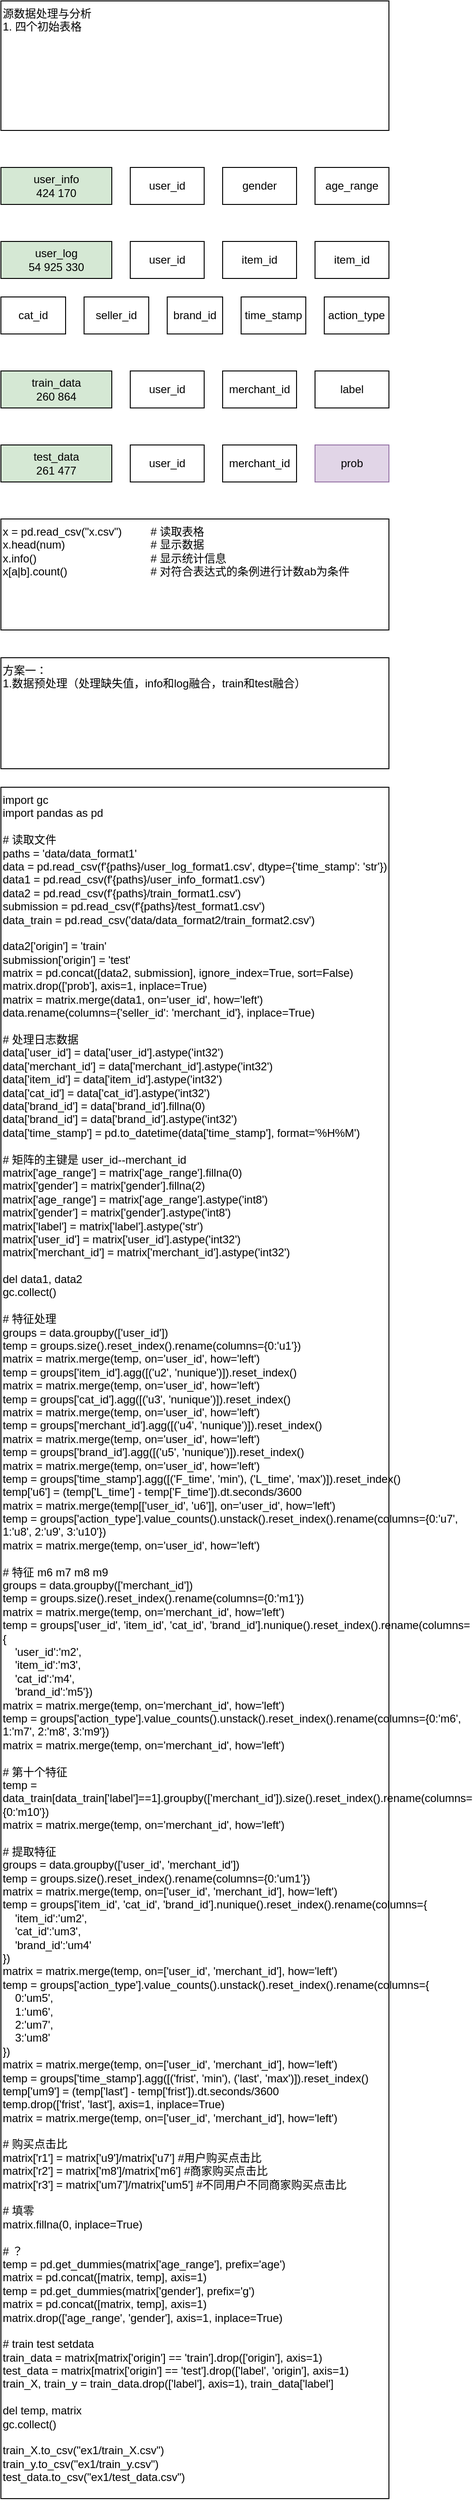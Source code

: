 <mxfile version="24.7.5">
  <diagram name="第 1 页" id="nSqqlTotFycrfwxX73Ba">
    <mxGraphModel dx="1555" dy="1033" grid="1" gridSize="10" guides="1" tooltips="1" connect="1" arrows="1" fold="1" page="0" pageScale="1" pageWidth="827" pageHeight="1169" math="0" shadow="0">
      <root>
        <mxCell id="0" />
        <mxCell id="1" parent="0" />
        <mxCell id="o0Hb8o0XORfrBRrqirPu-1" value="&lt;div style=&quot;&quot;&gt;&lt;span style=&quot;background-color: initial;&quot;&gt;源数据处理与分析&lt;/span&gt;&lt;/div&gt;&lt;div style=&quot;&quot;&gt;&lt;span style=&quot;background-color: initial;&quot;&gt;1. 四个初始表格&lt;/span&gt;&lt;/div&gt;&lt;div&gt;&lt;br&gt;&lt;/div&gt;" style="rounded=0;whiteSpace=wrap;html=1;align=left;verticalAlign=top;" parent="1" vertex="1">
          <mxGeometry x="-200" y="-340" width="420" height="140" as="geometry" />
        </mxCell>
        <mxCell id="o0Hb8o0XORfrBRrqirPu-2" value="user_info&lt;div&gt;424 170&lt;/div&gt;" style="rounded=0;whiteSpace=wrap;html=1;fillColor=#d5e8d4;strokeColor=#000000;" parent="1" vertex="1">
          <mxGeometry x="-200" y="-160" width="120" height="40" as="geometry" />
        </mxCell>
        <mxCell id="o0Hb8o0XORfrBRrqirPu-3" value="user_log&lt;div&gt;54 925 330&lt;/div&gt;" style="rounded=0;whiteSpace=wrap;html=1;fillColor=#d5e8d4;strokeColor=#000000;" parent="1" vertex="1">
          <mxGeometry x="-200" y="-80" width="120" height="40" as="geometry" />
        </mxCell>
        <mxCell id="o0Hb8o0XORfrBRrqirPu-4" value="train_data&lt;div&gt;260 864&lt;/div&gt;" style="rounded=0;whiteSpace=wrap;html=1;fillColor=#d5e8d4;strokeColor=#000000;" parent="1" vertex="1">
          <mxGeometry x="-200" y="60" width="120" height="40" as="geometry" />
        </mxCell>
        <mxCell id="o0Hb8o0XORfrBRrqirPu-5" value="test_data&lt;div&gt;261 477&lt;/div&gt;" style="rounded=0;whiteSpace=wrap;html=1;fillColor=#d5e8d4;strokeColor=#000000;" parent="1" vertex="1">
          <mxGeometry x="-200" y="140" width="120" height="40" as="geometry" />
        </mxCell>
        <mxCell id="o0Hb8o0XORfrBRrqirPu-6" value="x = pd.read_csv(&quot;x.csv&quot;)&lt;span style=&quot;white-space: pre;&quot;&gt;&#x9;&lt;/span&gt;&lt;span style=&quot;white-space: pre;&quot;&gt;&#x9;&lt;/span&gt;# 读取表格&lt;div&gt;x.head(num)&amp;nbsp; &amp;nbsp;&lt;span style=&quot;white-space: pre;&quot;&gt;&#x9;&lt;/span&gt;&lt;span style=&quot;white-space: pre;&quot;&gt;&#x9;&lt;/span&gt;&lt;span style=&quot;white-space: pre;&quot;&gt;&#x9;&lt;/span&gt;&lt;span style=&quot;white-space: pre;&quot;&gt;&#x9;&lt;/span&gt;# 显示数据&lt;/div&gt;&lt;div&gt;x.info()&lt;span style=&quot;white-space: pre;&quot;&gt;&#x9;&lt;/span&gt;&lt;span style=&quot;white-space: pre;&quot;&gt;&#x9;&lt;/span&gt;&lt;span style=&quot;white-space: pre;&quot;&gt;&#x9;&lt;/span&gt;&lt;span style=&quot;white-space: pre;&quot;&gt;&#x9;&lt;/span&gt;&lt;span style=&quot;white-space: pre;&quot;&gt;&#x9;&lt;/span&gt;# 显示统计信息&lt;/div&gt;&lt;div&gt;x[a|b].count()&lt;span style=&quot;white-space: pre;&quot;&gt;&#x9;&lt;/span&gt;&lt;span style=&quot;white-space: pre;&quot;&gt;&#x9;&lt;/span&gt;&lt;span style=&quot;white-space: pre;&quot;&gt;&#x9;&lt;/span&gt;&lt;span style=&quot;white-space: pre;&quot;&gt;&#x9;&lt;/span&gt;# 对符合表达式的条例进行计数ab为条件&lt;/div&gt;&lt;div&gt;&lt;br&gt;&lt;/div&gt;" style="rounded=0;whiteSpace=wrap;html=1;align=left;verticalAlign=top;" parent="1" vertex="1">
          <mxGeometry x="-200" y="220" width="420" height="120" as="geometry" />
        </mxCell>
        <mxCell id="o0Hb8o0XORfrBRrqirPu-7" value="age_range" style="rounded=0;whiteSpace=wrap;html=1;" parent="1" vertex="1">
          <mxGeometry x="140" y="-160" width="80" height="40" as="geometry" />
        </mxCell>
        <mxCell id="o0Hb8o0XORfrBRrqirPu-8" value="user_id" style="rounded=0;whiteSpace=wrap;html=1;" parent="1" vertex="1">
          <mxGeometry x="-60" y="-160" width="80" height="40" as="geometry" />
        </mxCell>
        <mxCell id="o0Hb8o0XORfrBRrqirPu-9" value="user_id" style="rounded=0;whiteSpace=wrap;html=1;" parent="1" vertex="1">
          <mxGeometry x="-60" y="-80" width="80" height="40" as="geometry" />
        </mxCell>
        <mxCell id="o0Hb8o0XORfrBRrqirPu-10" value="user_id" style="rounded=0;whiteSpace=wrap;html=1;" parent="1" vertex="1">
          <mxGeometry x="-60" y="60" width="80" height="40" as="geometry" />
        </mxCell>
        <mxCell id="o0Hb8o0XORfrBRrqirPu-11" value="gender" style="rounded=0;whiteSpace=wrap;html=1;" parent="1" vertex="1">
          <mxGeometry x="40" y="-160" width="80" height="40" as="geometry" />
        </mxCell>
        <mxCell id="o0Hb8o0XORfrBRrqirPu-12" value="merchant_id" style="rounded=0;whiteSpace=wrap;html=1;" parent="1" vertex="1">
          <mxGeometry x="40" y="60" width="80" height="40" as="geometry" />
        </mxCell>
        <mxCell id="o0Hb8o0XORfrBRrqirPu-13" value="label" style="rounded=0;whiteSpace=wrap;html=1;" parent="1" vertex="1">
          <mxGeometry x="140" y="60" width="80" height="40" as="geometry" />
        </mxCell>
        <mxCell id="o0Hb8o0XORfrBRrqirPu-14" value="item_id" style="rounded=0;whiteSpace=wrap;html=1;" parent="1" vertex="1">
          <mxGeometry x="40" y="-80" width="80" height="40" as="geometry" />
        </mxCell>
        <mxCell id="o0Hb8o0XORfrBRrqirPu-15" value="item_id" style="rounded=0;whiteSpace=wrap;html=1;" parent="1" vertex="1">
          <mxGeometry x="140" y="-80" width="80" height="40" as="geometry" />
        </mxCell>
        <mxCell id="o0Hb8o0XORfrBRrqirPu-16" value="cat_id" style="rounded=0;whiteSpace=wrap;html=1;" parent="1" vertex="1">
          <mxGeometry x="-200" y="-20" width="70" height="40" as="geometry" />
        </mxCell>
        <mxCell id="o0Hb8o0XORfrBRrqirPu-17" value="seller_id" style="rounded=0;whiteSpace=wrap;html=1;" parent="1" vertex="1">
          <mxGeometry x="-110" y="-20" width="70" height="40" as="geometry" />
        </mxCell>
        <mxCell id="o0Hb8o0XORfrBRrqirPu-18" value="brand_id" style="rounded=0;whiteSpace=wrap;html=1;" parent="1" vertex="1">
          <mxGeometry x="-20" y="-20" width="60" height="40" as="geometry" />
        </mxCell>
        <mxCell id="o0Hb8o0XORfrBRrqirPu-19" value="time_stamp" style="rounded=0;whiteSpace=wrap;html=1;" parent="1" vertex="1">
          <mxGeometry x="60" y="-20" width="70" height="40" as="geometry" />
        </mxCell>
        <mxCell id="o0Hb8o0XORfrBRrqirPu-20" value="action_type" style="rounded=0;whiteSpace=wrap;html=1;" parent="1" vertex="1">
          <mxGeometry x="150" y="-20" width="70" height="40" as="geometry" />
        </mxCell>
        <mxCell id="o0Hb8o0XORfrBRrqirPu-21" value="user_id" style="rounded=0;whiteSpace=wrap;html=1;" parent="1" vertex="1">
          <mxGeometry x="-60" y="140" width="80" height="40" as="geometry" />
        </mxCell>
        <mxCell id="o0Hb8o0XORfrBRrqirPu-22" value="merchant_id" style="rounded=0;whiteSpace=wrap;html=1;" parent="1" vertex="1">
          <mxGeometry x="40" y="140" width="80" height="40" as="geometry" />
        </mxCell>
        <mxCell id="o0Hb8o0XORfrBRrqirPu-23" value="prob" style="rounded=0;whiteSpace=wrap;html=1;fillColor=#e1d5e7;strokeColor=#9673a6;" parent="1" vertex="1">
          <mxGeometry x="140" y="140" width="80" height="40" as="geometry" />
        </mxCell>
        <mxCell id="o0Hb8o0XORfrBRrqirPu-24" value="方案一：&lt;div&gt;1.数据预处理（处理缺失值，info和log融合，train和test融合）&lt;/div&gt;" style="rounded=0;whiteSpace=wrap;html=1;align=left;verticalAlign=top;" parent="1" vertex="1">
          <mxGeometry x="-200" y="370" width="420" height="120" as="geometry" />
        </mxCell>
        <mxCell id="mdK-gjrSaaRjYnedtXAf-1" value="&lt;div&gt;import gc&lt;/div&gt;&lt;div&gt;import pandas as pd&lt;/div&gt;&lt;div&gt;&lt;br&gt;&lt;/div&gt;&lt;div&gt;# 读取文件&lt;/div&gt;&lt;div&gt;paths = &#39;data/data_format1&#39;&lt;/div&gt;&lt;div&gt;data = pd.read_csv(f&#39;{paths}/user_log_format1.csv&#39;, dtype={&#39;time_stamp&#39;: &#39;str&#39;})&lt;/div&gt;&lt;div&gt;data1 = pd.read_csv(f&#39;{paths}/user_info_format1.csv&#39;)&lt;/div&gt;&lt;div&gt;data2 = pd.read_csv(f&#39;{paths}/train_format1.csv&#39;)&lt;/div&gt;&lt;div&gt;submission = pd.read_csv(f&#39;{paths}/test_format1.csv&#39;)&lt;/div&gt;&lt;div&gt;data_train = pd.read_csv(&#39;data/data_format2/train_format2.csv&#39;)&lt;/div&gt;&lt;div&gt;&lt;br&gt;&lt;/div&gt;&lt;div&gt;data2[&#39;origin&#39;] = &#39;train&#39;&lt;/div&gt;&lt;div&gt;submission[&#39;origin&#39;] = &#39;test&#39;&lt;/div&gt;&lt;div&gt;matrix = pd.concat([data2, submission], ignore_index=True, sort=False)&lt;/div&gt;&lt;div&gt;matrix.drop([&#39;prob&#39;], axis=1, inplace=True)&lt;/div&gt;&lt;div&gt;matrix = matrix.merge(data1, on=&#39;user_id&#39;, how=&#39;left&#39;)&lt;/div&gt;&lt;div&gt;data.rename(columns={&#39;seller_id&#39;: &#39;merchant_id&#39;}, inplace=True)&lt;/div&gt;&lt;div&gt;&lt;br&gt;&lt;/div&gt;&lt;div&gt;# 处理日志数据&lt;/div&gt;&lt;div&gt;data[&#39;user_id&#39;] = data[&#39;user_id&#39;].astype(&#39;int32&#39;)&lt;/div&gt;&lt;div&gt;data[&#39;merchant_id&#39;] = data[&#39;merchant_id&#39;].astype(&#39;int32&#39;)&lt;/div&gt;&lt;div&gt;data[&#39;item_id&#39;] = data[&#39;item_id&#39;].astype(&#39;int32&#39;)&lt;/div&gt;&lt;div&gt;data[&#39;cat_id&#39;] = data[&#39;cat_id&#39;].astype(&#39;int32&#39;)&lt;/div&gt;&lt;div&gt;data[&#39;brand_id&#39;] = data[&#39;brand_id&#39;].fillna(0)&lt;/div&gt;&lt;div&gt;data[&#39;brand_id&#39;] = data[&#39;brand_id&#39;].astype(&#39;int32&#39;)&lt;/div&gt;&lt;div&gt;data[&#39;time_stamp&#39;] = pd.to_datetime(data[&#39;time_stamp&#39;], format=&#39;%H%M&#39;)&lt;/div&gt;&lt;div&gt;&lt;br&gt;&lt;/div&gt;&lt;div&gt;# 矩阵的主键是 user_id--merchant_id&lt;/div&gt;&lt;div&gt;matrix[&#39;age_range&#39;] = matrix[&#39;age_range&#39;].fillna(0)&lt;/div&gt;&lt;div&gt;matrix[&#39;gender&#39;] = matrix[&#39;gender&#39;].fillna(2)&lt;/div&gt;&lt;div&gt;matrix[&#39;age_range&#39;] = matrix[&#39;age_range&#39;].astype(&#39;int8&#39;)&lt;/div&gt;&lt;div&gt;matrix[&#39;gender&#39;] = matrix[&#39;gender&#39;].astype(&#39;int8&#39;)&lt;/div&gt;&lt;div&gt;matrix[&#39;label&#39;] = matrix[&#39;label&#39;].astype(&#39;str&#39;)&lt;/div&gt;&lt;div&gt;matrix[&#39;user_id&#39;] = matrix[&#39;user_id&#39;].astype(&#39;int32&#39;)&lt;/div&gt;&lt;div&gt;matrix[&#39;merchant_id&#39;] = matrix[&#39;merchant_id&#39;].astype(&#39;int32&#39;)&lt;/div&gt;&lt;div&gt;&lt;br&gt;&lt;/div&gt;&lt;div&gt;del data1, data2&lt;/div&gt;&lt;div&gt;gc.collect()&lt;/div&gt;&lt;div&gt;&lt;br&gt;&lt;/div&gt;&lt;div&gt;# 特征处理&lt;/div&gt;&lt;div&gt;groups = data.groupby([&#39;user_id&#39;])&lt;/div&gt;&lt;div&gt;temp = groups.size().reset_index().rename(columns={0:&#39;u1&#39;})&lt;/div&gt;&lt;div&gt;matrix = matrix.merge(temp, on=&#39;user_id&#39;, how=&#39;left&#39;)&lt;/div&gt;&lt;div&gt;temp = groups[&#39;item_id&#39;].agg([(&#39;u2&#39;, &#39;nunique&#39;)]).reset_index()&lt;/div&gt;&lt;div&gt;matrix = matrix.merge(temp, on=&#39;user_id&#39;, how=&#39;left&#39;)&lt;/div&gt;&lt;div&gt;temp = groups[&#39;cat_id&#39;].agg([(&#39;u3&#39;, &#39;nunique&#39;)]).reset_index()&lt;/div&gt;&lt;div&gt;matrix = matrix.merge(temp, on=&#39;user_id&#39;, how=&#39;left&#39;)&lt;/div&gt;&lt;div&gt;temp = groups[&#39;merchant_id&#39;].agg([(&#39;u4&#39;, &#39;nunique&#39;)]).reset_index()&lt;/div&gt;&lt;div&gt;matrix = matrix.merge(temp, on=&#39;user_id&#39;, how=&#39;left&#39;)&lt;/div&gt;&lt;div&gt;temp = groups[&#39;brand_id&#39;].agg([(&#39;u5&#39;, &#39;nunique&#39;)]).reset_index()&lt;/div&gt;&lt;div&gt;matrix = matrix.merge(temp, on=&#39;user_id&#39;, how=&#39;left&#39;)&lt;/div&gt;&lt;div&gt;temp = groups[&#39;time_stamp&#39;].agg([(&#39;F_time&#39;, &#39;min&#39;), (&#39;L_time&#39;, &#39;max&#39;)]).reset_index()&lt;/div&gt;&lt;div&gt;temp[&#39;u6&#39;] = (temp[&#39;L_time&#39;] - temp[&#39;F_time&#39;]).dt.seconds/3600&lt;/div&gt;&lt;div&gt;matrix = matrix.merge(temp[[&#39;user_id&#39;, &#39;u6&#39;]], on=&#39;user_id&#39;, how=&#39;left&#39;)&lt;/div&gt;&lt;div&gt;temp = groups[&#39;action_type&#39;].value_counts().unstack().reset_index().rename(columns={0:&#39;u7&#39;, 1:&#39;u8&#39;, 2:&#39;u9&#39;, 3:&#39;u10&#39;})&lt;/div&gt;&lt;div&gt;matrix = matrix.merge(temp, on=&#39;user_id&#39;, how=&#39;left&#39;)&lt;/div&gt;&lt;div&gt;&lt;br&gt;&lt;/div&gt;&lt;div&gt;# 特征 m6 m7 m8 m9&lt;/div&gt;&lt;div&gt;groups = data.groupby([&#39;merchant_id&#39;])&lt;/div&gt;&lt;div&gt;temp = groups.size().reset_index().rename(columns={0:&#39;m1&#39;})&lt;/div&gt;&lt;div&gt;matrix = matrix.merge(temp, on=&#39;merchant_id&#39;, how=&#39;left&#39;)&lt;/div&gt;&lt;div&gt;temp = groups[&#39;user_id&#39;, &#39;item_id&#39;, &#39;cat_id&#39;, &#39;brand_id&#39;].nunique().reset_index().rename(columns={&lt;/div&gt;&lt;div&gt;&amp;nbsp; &amp;nbsp; &#39;user_id&#39;:&#39;m2&#39;,&lt;/div&gt;&lt;div&gt;&amp;nbsp; &amp;nbsp; &#39;item_id&#39;:&#39;m3&#39;,&lt;/div&gt;&lt;div&gt;&amp;nbsp; &amp;nbsp; &#39;cat_id&#39;:&#39;m4&#39;,&lt;/div&gt;&lt;div&gt;&amp;nbsp; &amp;nbsp; &#39;brand_id&#39;:&#39;m5&#39;})&lt;/div&gt;&lt;div&gt;matrix = matrix.merge(temp, on=&#39;merchant_id&#39;, how=&#39;left&#39;)&lt;/div&gt;&lt;div&gt;temp = groups[&#39;action_type&#39;].value_counts().unstack().reset_index().rename(columns={0:&#39;m6&#39;, 1:&#39;m7&#39;, 2:&#39;m8&#39;, 3:&#39;m9&#39;})&lt;/div&gt;&lt;div&gt;matrix = matrix.merge(temp, on=&#39;merchant_id&#39;, how=&#39;left&#39;)&lt;/div&gt;&lt;div&gt;&lt;br&gt;&lt;/div&gt;&lt;div&gt;# 第十个特征&lt;/div&gt;&lt;div&gt;temp = data_train[data_train[&#39;label&#39;]==1].groupby([&#39;merchant_id&#39;]).size().reset_index().rename(columns={0:&#39;m10&#39;})&lt;/div&gt;&lt;div&gt;matrix = matrix.merge(temp, on=&#39;merchant_id&#39;, how=&#39;left&#39;)&lt;/div&gt;&lt;div&gt;&lt;br&gt;&lt;/div&gt;&lt;div&gt;# 提取特征&lt;/div&gt;&lt;div&gt;groups = data.groupby([&#39;user_id&#39;, &#39;merchant_id&#39;])&lt;/div&gt;&lt;div&gt;temp = groups.size().reset_index().rename(columns={0:&#39;um1&#39;})&lt;/div&gt;&lt;div&gt;matrix = matrix.merge(temp, on=[&#39;user_id&#39;, &#39;merchant_id&#39;], how=&#39;left&#39;)&lt;/div&gt;&lt;div&gt;temp = groups[&#39;item_id&#39;, &#39;cat_id&#39;, &#39;brand_id&#39;].nunique().reset_index().rename(columns={&lt;/div&gt;&lt;div&gt;&amp;nbsp; &amp;nbsp; &#39;item_id&#39;:&#39;um2&#39;,&lt;/div&gt;&lt;div&gt;&amp;nbsp; &amp;nbsp; &#39;cat_id&#39;:&#39;um3&#39;,&lt;/div&gt;&lt;div&gt;&amp;nbsp; &amp;nbsp; &#39;brand_id&#39;:&#39;um4&#39;&lt;/div&gt;&lt;div&gt;})&lt;/div&gt;&lt;div&gt;matrix = matrix.merge(temp, on=[&#39;user_id&#39;, &#39;merchant_id&#39;], how=&#39;left&#39;)&lt;/div&gt;&lt;div&gt;temp = groups[&#39;action_type&#39;].value_counts().unstack().reset_index().rename(columns={&lt;/div&gt;&lt;div&gt;&amp;nbsp; &amp;nbsp; 0:&#39;um5&#39;,&lt;/div&gt;&lt;div&gt;&amp;nbsp; &amp;nbsp; 1:&#39;um6&#39;,&lt;/div&gt;&lt;div&gt;&amp;nbsp; &amp;nbsp; 2:&#39;um7&#39;,&lt;/div&gt;&lt;div&gt;&amp;nbsp; &amp;nbsp; 3:&#39;um8&#39;&lt;/div&gt;&lt;div&gt;})&lt;/div&gt;&lt;div&gt;matrix = matrix.merge(temp, on=[&#39;user_id&#39;, &#39;merchant_id&#39;], how=&#39;left&#39;)&lt;/div&gt;&lt;div&gt;temp = groups[&#39;time_stamp&#39;].agg([(&#39;frist&#39;, &#39;min&#39;), (&#39;last&#39;, &#39;max&#39;)]).reset_index()&lt;/div&gt;&lt;div&gt;temp[&#39;um9&#39;] = (temp[&#39;last&#39;] - temp[&#39;frist&#39;]).dt.seconds/3600&lt;/div&gt;&lt;div&gt;temp.drop([&#39;frist&#39;, &#39;last&#39;], axis=1, inplace=True)&lt;/div&gt;&lt;div&gt;matrix = matrix.merge(temp, on=[&#39;user_id&#39;, &#39;merchant_id&#39;], how=&#39;left&#39;)&lt;/div&gt;&lt;div&gt;&lt;br&gt;&lt;/div&gt;&lt;div&gt;# 购买点击比&lt;/div&gt;&lt;div&gt;matrix[&#39;r1&#39;] = matrix[&#39;u9&#39;]/matrix[&#39;u7&#39;] #用户购买点击比&lt;/div&gt;&lt;div&gt;matrix[&#39;r2&#39;] = matrix[&#39;m8&#39;]/matrix[&#39;m6&#39;] #商家购买点击比&lt;/div&gt;&lt;div&gt;matrix[&#39;r3&#39;] = matrix[&#39;um7&#39;]/matrix[&#39;um5&#39;] #不同用户不同商家购买点击比&lt;/div&gt;&lt;div&gt;&lt;br&gt;&lt;/div&gt;&lt;div&gt;# 填零&lt;/div&gt;&lt;div&gt;matrix.fillna(0, inplace=True)&lt;/div&gt;&lt;div&gt;&lt;br&gt;&lt;/div&gt;&lt;div&gt;# ？&lt;/div&gt;&lt;div&gt;temp = pd.get_dummies(matrix[&#39;age_range&#39;], prefix=&#39;age&#39;)&lt;/div&gt;&lt;div&gt;matrix = pd.concat([matrix, temp], axis=1)&lt;/div&gt;&lt;div&gt;temp = pd.get_dummies(matrix[&#39;gender&#39;], prefix=&#39;g&#39;)&lt;/div&gt;&lt;div&gt;matrix = pd.concat([matrix, temp], axis=1)&lt;/div&gt;&lt;div&gt;matrix.drop([&#39;age_range&#39;, &#39;gender&#39;], axis=1, inplace=True)&lt;/div&gt;&lt;div&gt;&lt;br&gt;&lt;/div&gt;&lt;div&gt;# train test setdata&lt;/div&gt;&lt;div&gt;train_data = matrix[matrix[&#39;origin&#39;] == &#39;train&#39;].drop([&#39;origin&#39;], axis=1)&lt;/div&gt;&lt;div&gt;test_data = matrix[matrix[&#39;origin&#39;] == &#39;test&#39;].drop([&#39;label&#39;, &#39;origin&#39;], axis=1)&lt;/div&gt;&lt;div&gt;train_X, train_y = train_data.drop([&#39;label&#39;], axis=1), train_data[&#39;label&#39;]&lt;/div&gt;&lt;div&gt;&lt;br&gt;&lt;/div&gt;&lt;div&gt;del temp, matrix&lt;/div&gt;&lt;div&gt;gc.collect()&lt;/div&gt;&lt;div&gt;&lt;br&gt;&lt;/div&gt;&lt;div&gt;train_X.to_csv(&quot;ex1/train_X.csv&quot;)&lt;/div&gt;&lt;div&gt;train_y.to_csv(&quot;ex1/train_y.csv&quot;)&lt;/div&gt;&lt;div&gt;test_data.to_csv(&quot;ex1/test_data.csv&quot;)&lt;/div&gt;&lt;div&gt;&lt;br&gt;&lt;/div&gt;" style="rounded=0;whiteSpace=wrap;html=1;align=left;verticalAlign=top;" vertex="1" parent="1">
          <mxGeometry x="-200" y="510" width="420" height="1850" as="geometry" />
        </mxCell>
      </root>
    </mxGraphModel>
  </diagram>
</mxfile>
